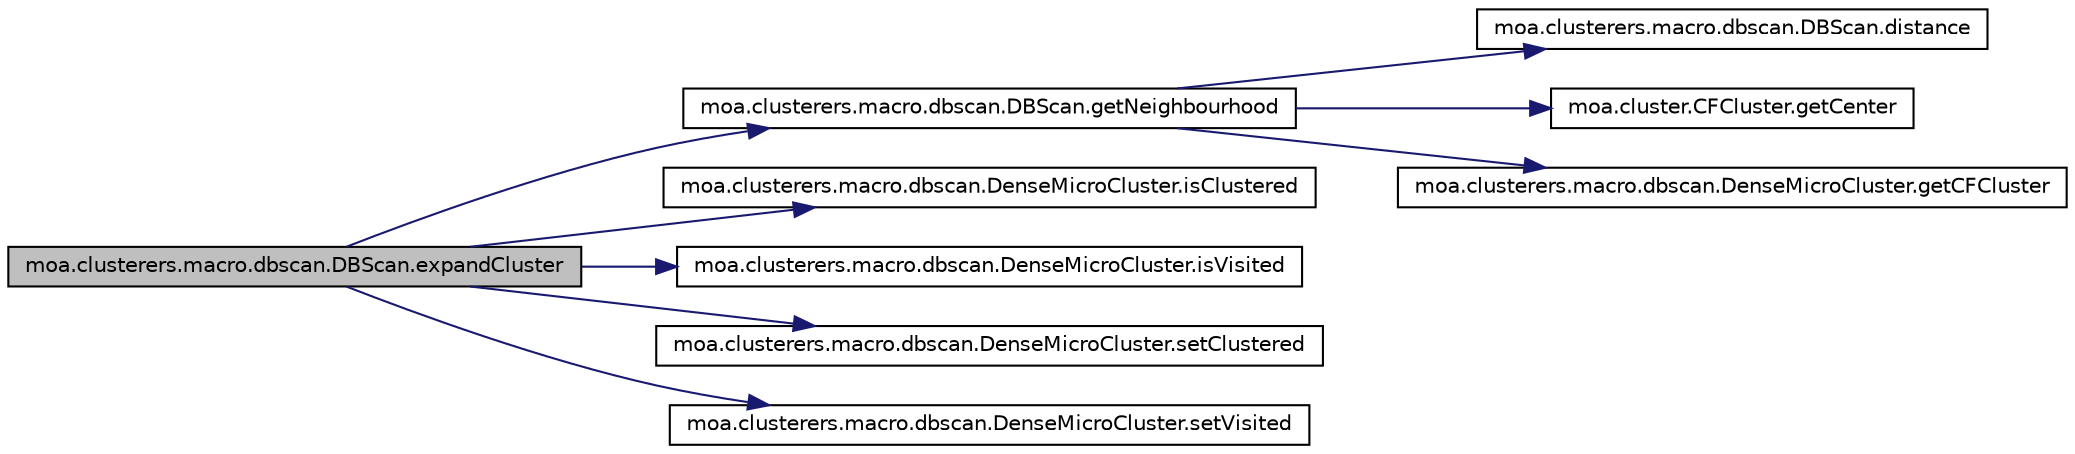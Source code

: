 digraph G
{
  edge [fontname="Helvetica",fontsize="10",labelfontname="Helvetica",labelfontsize="10"];
  node [fontname="Helvetica",fontsize="10",shape=record];
  rankdir=LR;
  Node1 [label="moa.clusterers.macro.dbscan.DBScan.expandCluster",height=0.2,width=0.4,color="black", fillcolor="grey75", style="filled" fontcolor="black"];
  Node1 -> Node2 [color="midnightblue",fontsize="10",style="solid",fontname="Helvetica"];
  Node2 [label="moa.clusterers.macro.dbscan.DBScan.getNeighbourhood",height=0.2,width=0.4,color="black", fillcolor="white", style="filled",URL="$classmoa_1_1clusterers_1_1macro_1_1dbscan_1_1DBScan.html#a74f7c38aa22ee41be1f795e30f193b74"];
  Node2 -> Node3 [color="midnightblue",fontsize="10",style="solid",fontname="Helvetica"];
  Node3 [label="moa.clusterers.macro.dbscan.DBScan.distance",height=0.2,width=0.4,color="black", fillcolor="white", style="filled",URL="$classmoa_1_1clusterers_1_1macro_1_1dbscan_1_1DBScan.html#a955740f8595e042a47540c28957f8eb2",tooltip="eclidean distance"];
  Node2 -> Node4 [color="midnightblue",fontsize="10",style="solid",fontname="Helvetica"];
  Node4 [label="moa.cluster.CFCluster.getCenter",height=0.2,width=0.4,color="black", fillcolor="white", style="filled",URL="$classmoa_1_1cluster_1_1CFCluster.html#a069a204c378102769465b0cea5732973"];
  Node2 -> Node5 [color="midnightblue",fontsize="10",style="solid",fontname="Helvetica"];
  Node5 [label="moa.clusterers.macro.dbscan.DenseMicroCluster.getCFCluster",height=0.2,width=0.4,color="black", fillcolor="white", style="filled",URL="$classmoa_1_1clusterers_1_1macro_1_1dbscan_1_1DenseMicroCluster.html#aa5793e1b2534ec0395451cfdbc255096"];
  Node1 -> Node6 [color="midnightblue",fontsize="10",style="solid",fontname="Helvetica"];
  Node6 [label="moa.clusterers.macro.dbscan.DenseMicroCluster.isClustered",height=0.2,width=0.4,color="black", fillcolor="white", style="filled",URL="$classmoa_1_1clusterers_1_1macro_1_1dbscan_1_1DenseMicroCluster.html#ad834791ee852a05b9054c94e6211a159"];
  Node1 -> Node7 [color="midnightblue",fontsize="10",style="solid",fontname="Helvetica"];
  Node7 [label="moa.clusterers.macro.dbscan.DenseMicroCluster.isVisited",height=0.2,width=0.4,color="black", fillcolor="white", style="filled",URL="$classmoa_1_1clusterers_1_1macro_1_1dbscan_1_1DenseMicroCluster.html#a0a6d484333465bd62c9ba4b6424b8003"];
  Node1 -> Node8 [color="midnightblue",fontsize="10",style="solid",fontname="Helvetica"];
  Node8 [label="moa.clusterers.macro.dbscan.DenseMicroCluster.setClustered",height=0.2,width=0.4,color="black", fillcolor="white", style="filled",URL="$classmoa_1_1clusterers_1_1macro_1_1dbscan_1_1DenseMicroCluster.html#a8053d90fad334fcbbff797d83990155b"];
  Node1 -> Node9 [color="midnightblue",fontsize="10",style="solid",fontname="Helvetica"];
  Node9 [label="moa.clusterers.macro.dbscan.DenseMicroCluster.setVisited",height=0.2,width=0.4,color="black", fillcolor="white", style="filled",URL="$classmoa_1_1clusterers_1_1macro_1_1dbscan_1_1DenseMicroCluster.html#abd468bfe0c60bcd4bf7a8fae1ca3dfe0"];
}
